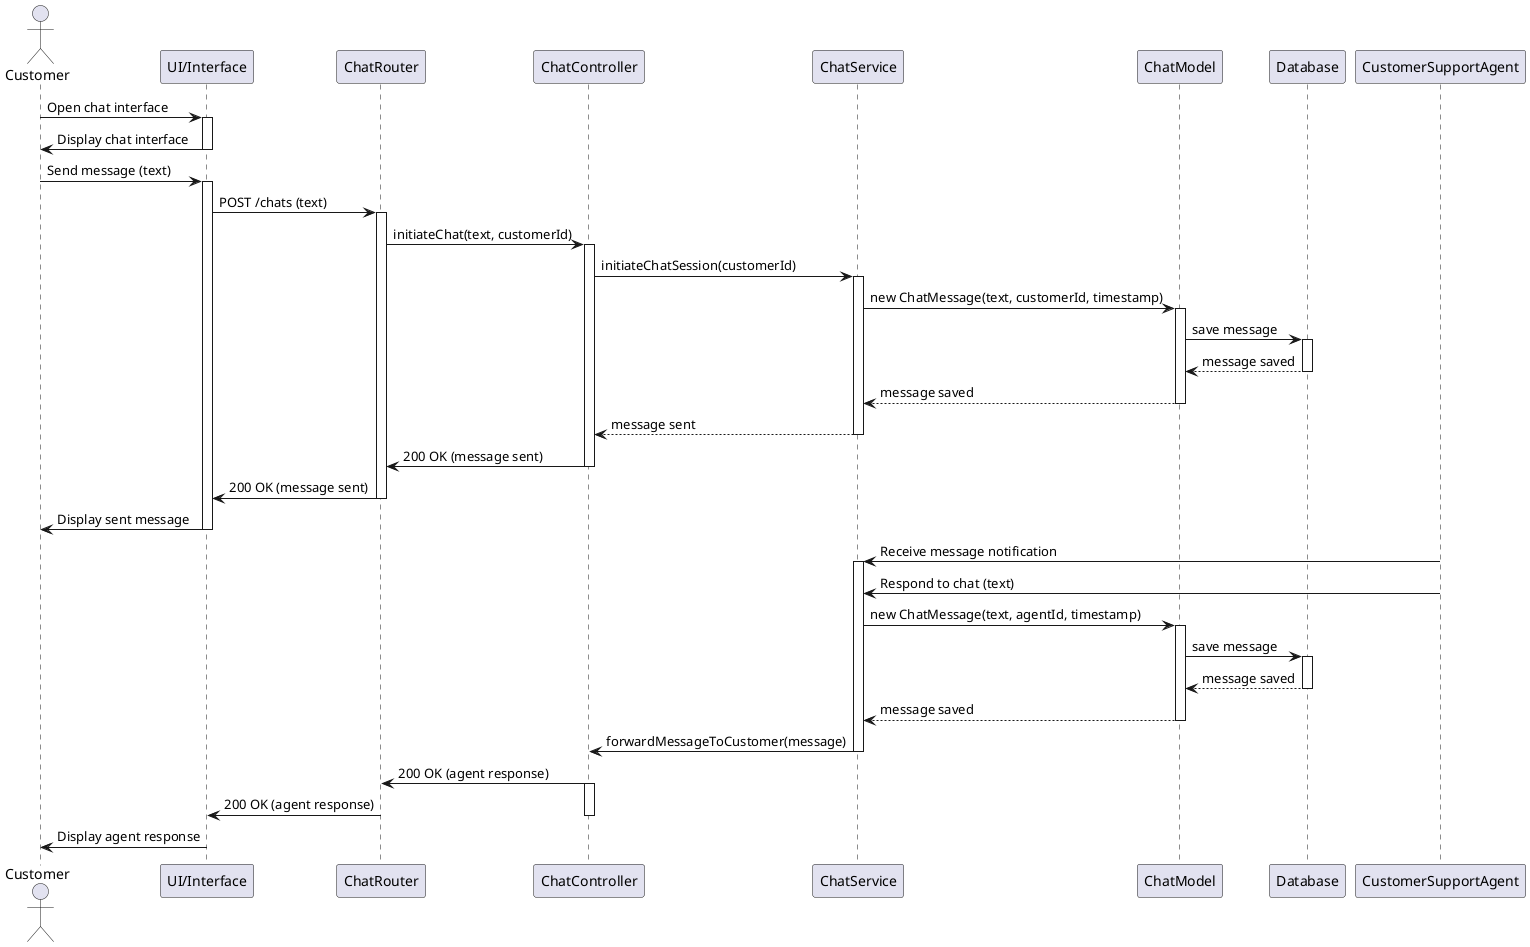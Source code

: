 @startuml
actor Customer
participant "UI/Interface" as UI
participant "ChatRouter" as Router
participant "ChatController" as Controller
participant "ChatService" as Service
participant "ChatModel" as ChatModel
participant "Database" as DB
participant "CustomerSupportAgent" as Agent

Customer -> UI: Open chat interface
activate UI
UI -> Customer: Display chat interface
deactivate UI

Customer -> UI: Send message (text)
activate UI
UI -> Router: POST /chats (text)
activate Router
Router -> Controller: initiateChat(text, customerId)
activate Controller
Controller -> Service: initiateChatSession(customerId)
activate Service

Service -> ChatModel: new ChatMessage(text, customerId, timestamp)
activate ChatModel
ChatModel -> DB: save message
activate DB
DB --> ChatModel: message saved
deactivate DB
ChatModel --> Service: message saved
deactivate ChatModel
Service --> Controller: message sent
deactivate Service

Controller -> Router: 200 OK (message sent)
deactivate Controller
Router -> UI: 200 OK (message sent)
deactivate Router
UI -> Customer: Display sent message
deactivate UI

Agent -> Service: Receive message notification
activate Service
Agent -> Service: Respond to chat (text)

Service -> ChatModel: new ChatMessage(text, agentId, timestamp)
activate ChatModel
ChatModel -> DB: save message
activate DB
DB --> ChatModel: message saved
deactivate DB
ChatModel --> Service: message saved
deactivate ChatModel

Service -> Controller: forwardMessageToCustomer(message)
deactivate Service
Controller -> Router: 200 OK (agent response)
activate Controller
Router -> UI: 200 OK (agent response)
deactivate Controller
UI -> Customer: Display agent response
deactivate UI
@enduml

